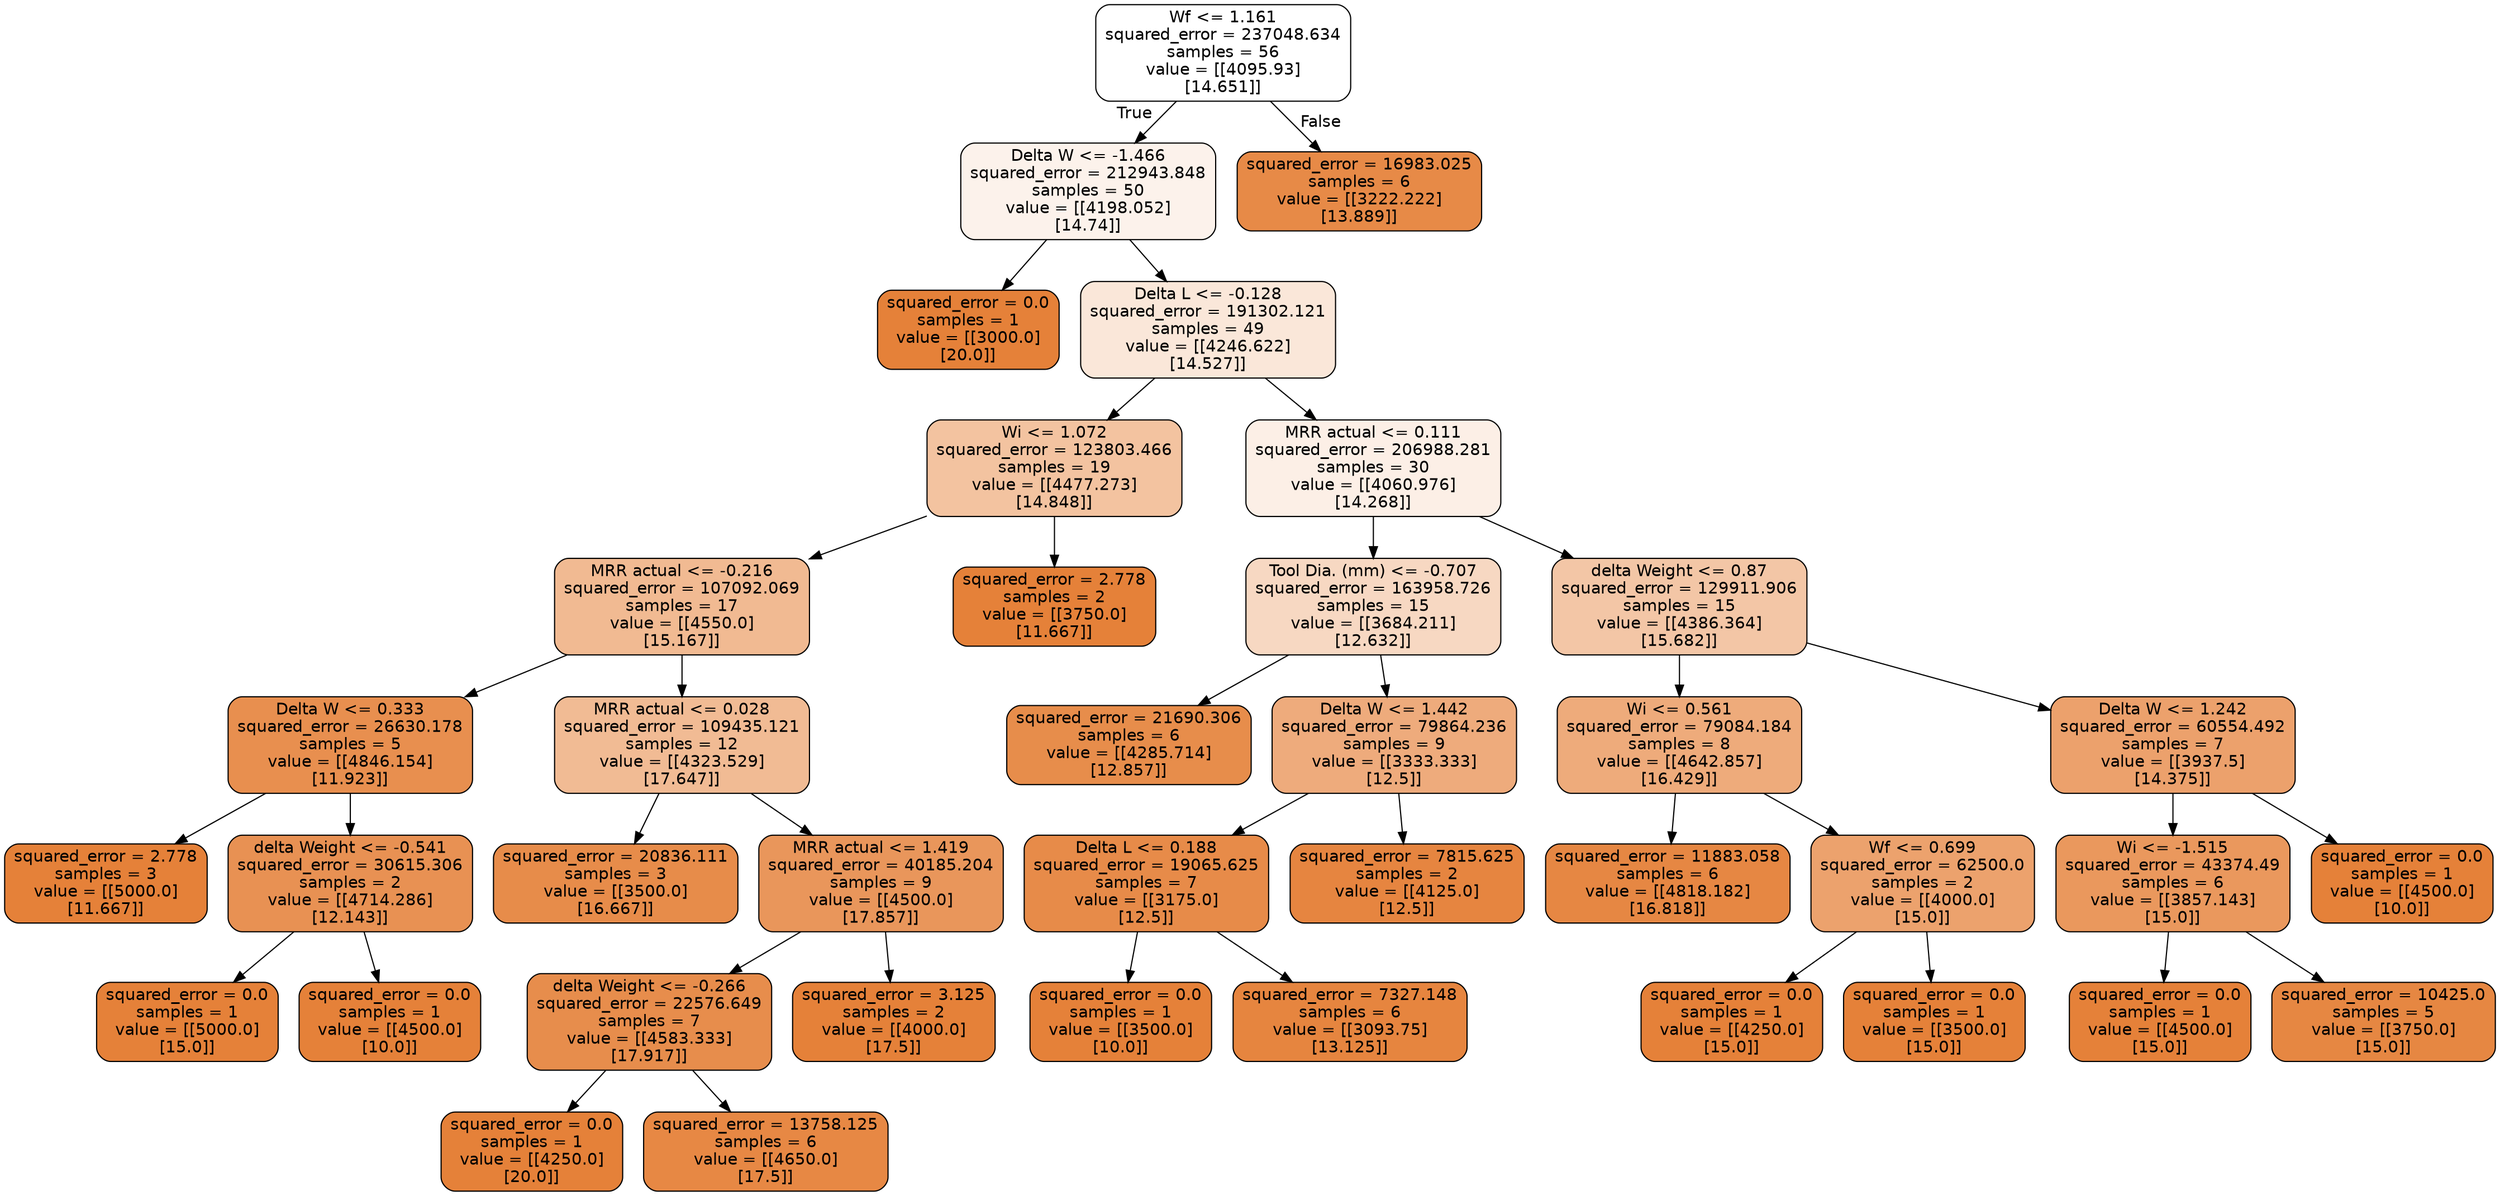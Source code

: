 digraph Tree {
node [shape=box, style="filled, rounded", color="black", fontname="helvetica"] ;
edge [fontname="helvetica"] ;
0 [label="Wf <= 1.161\nsquared_error = 237048.634\nsamples = 56\nvalue = [[4095.93]\n[14.651]]", fillcolor="#ffffff"] ;
1 [label="Delta W <= -1.466\nsquared_error = 212943.848\nsamples = 50\nvalue = [[4198.052]\n[14.74]]", fillcolor="#fcf2eb"] ;
0 -> 1 [labeldistance=2.5, labelangle=45, headlabel="True"] ;
3 [label="squared_error = 0.0\nsamples = 1\nvalue = [[3000.0]\n[20.0]]", fillcolor="#e58139"] ;
1 -> 3 ;
4 [label="Delta L <= -0.128\nsquared_error = 191302.121\nsamples = 49\nvalue = [[4246.622]\n[14.527]]", fillcolor="#fae7d9"] ;
1 -> 4 ;
5 [label="Wi <= 1.072\nsquared_error = 123803.466\nsamples = 19\nvalue = [[4477.273]\n[14.848]]", fillcolor="#f3c3a0"] ;
4 -> 5 ;
13 [label="MRR actual <= -0.216\nsquared_error = 107092.069\nsamples = 17\nvalue = [[4550.0]\n[15.167]]", fillcolor="#f1ba92"] ;
5 -> 13 ;
15 [label="Delta W <= 0.333\nsquared_error = 26630.178\nsamples = 5\nvalue = [[4846.154]\n[11.923]]", fillcolor="#e88f4f"] ;
13 -> 15 ;
35 [label="squared_error = 2.778\nsamples = 3\nvalue = [[5000.0]\n[11.667]]", fillcolor="#e58139"] ;
15 -> 35 ;
36 [label="delta Weight <= -0.541\nsquared_error = 30615.306\nsamples = 2\nvalue = [[4714.286]\n[12.143]]", fillcolor="#e89153"] ;
15 -> 36 ;
37 [label="squared_error = 0.0\nsamples = 1\nvalue = [[5000.0]\n[15.0]]", fillcolor="#e58139"] ;
36 -> 37 ;
38 [label="squared_error = 0.0\nsamples = 1\nvalue = [[4500.0]\n[10.0]]", fillcolor="#e58139"] ;
36 -> 38 ;
16 [label="MRR actual <= 0.028\nsquared_error = 109435.121\nsamples = 12\nvalue = [[4323.529]\n[17.647]]", fillcolor="#f1bb94"] ;
13 -> 16 ;
17 [label="squared_error = 20836.111\nsamples = 3\nvalue = [[3500.0]\n[16.667]]", fillcolor="#e78c4a"] ;
16 -> 17 ;
18 [label="MRR actual <= 1.419\nsquared_error = 40185.204\nsamples = 9\nvalue = [[4500.0]\n[17.857]]", fillcolor="#e9965b"] ;
16 -> 18 ;
23 [label="delta Weight <= -0.266\nsquared_error = 22576.649\nsamples = 7\nvalue = [[4583.333]\n[17.917]]", fillcolor="#e78d4c"] ;
18 -> 23 ;
31 [label="squared_error = 0.0\nsamples = 1\nvalue = [[4250.0]\n[20.0]]", fillcolor="#e58139"] ;
23 -> 31 ;
32 [label="squared_error = 13758.125\nsamples = 6\nvalue = [[4650.0]\n[17.5]]", fillcolor="#e78844"] ;
23 -> 32 ;
24 [label="squared_error = 3.125\nsamples = 2\nvalue = [[4000.0]\n[17.5]]", fillcolor="#e58139"] ;
18 -> 24 ;
14 [label="squared_error = 2.778\nsamples = 2\nvalue = [[3750.0]\n[11.667]]", fillcolor="#e58139"] ;
5 -> 14 ;
6 [label="MRR actual <= 0.111\nsquared_error = 206988.281\nsamples = 30\nvalue = [[4060.976]\n[14.268]]", fillcolor="#fcefe6"] ;
4 -> 6 ;
7 [label="Tool Dia. (mm) <= -0.707\nsquared_error = 163958.726\nsamples = 15\nvalue = [[3684.211]\n[12.632]]", fillcolor="#f7d8c2"] ;
6 -> 7 ;
9 [label="squared_error = 21690.306\nsamples = 6\nvalue = [[4285.714]\n[12.857]]", fillcolor="#e78d4b"] ;
7 -> 9 ;
10 [label="Delta W <= 1.442\nsquared_error = 79864.236\nsamples = 9\nvalue = [[3333.333]\n[12.5]]", fillcolor="#eeab7c"] ;
7 -> 10 ;
21 [label="Delta L <= 0.188\nsquared_error = 19065.625\nsamples = 7\nvalue = [[3175.0]\n[12.5]]", fillcolor="#e78b49"] ;
10 -> 21 ;
33 [label="squared_error = 0.0\nsamples = 1\nvalue = [[3500.0]\n[10.0]]", fillcolor="#e58139"] ;
21 -> 33 ;
34 [label="squared_error = 7327.148\nsamples = 6\nvalue = [[3093.75]\n[13.125]]", fillcolor="#e6853f"] ;
21 -> 34 ;
22 [label="squared_error = 7815.625\nsamples = 2\nvalue = [[4125.0]\n[12.5]]", fillcolor="#e68540"] ;
10 -> 22 ;
8 [label="delta Weight <= 0.87\nsquared_error = 129911.906\nsamples = 15\nvalue = [[4386.364]\n[15.682]]", fillcolor="#f3c6a6"] ;
6 -> 8 ;
11 [label="Wi <= 0.561\nsquared_error = 79084.184\nsamples = 8\nvalue = [[4642.857]\n[16.429]]", fillcolor="#eeab7b"] ;
8 -> 11 ;
19 [label="squared_error = 11883.058\nsamples = 6\nvalue = [[4818.182]\n[16.818]]", fillcolor="#e68743"] ;
11 -> 19 ;
20 [label="Wf <= 0.699\nsquared_error = 62500.0\nsamples = 2\nvalue = [[4000.0]\n[15.0]]", fillcolor="#eca26d"] ;
11 -> 20 ;
25 [label="squared_error = 0.0\nsamples = 1\nvalue = [[4250.0]\n[15.0]]", fillcolor="#e58139"] ;
20 -> 25 ;
26 [label="squared_error = 0.0\nsamples = 1\nvalue = [[3500.0]\n[15.0]]", fillcolor="#e58139"] ;
20 -> 26 ;
12 [label="Delta W <= 1.242\nsquared_error = 60554.492\nsamples = 7\nvalue = [[3937.5]\n[14.375]]", fillcolor="#eca16c"] ;
8 -> 12 ;
27 [label="Wi <= -1.515\nsquared_error = 43374.49\nsamples = 6\nvalue = [[3857.143]\n[15.0]]", fillcolor="#ea985d"] ;
12 -> 27 ;
29 [label="squared_error = 0.0\nsamples = 1\nvalue = [[4500.0]\n[15.0]]", fillcolor="#e58139"] ;
27 -> 29 ;
30 [label="squared_error = 10425.0\nsamples = 5\nvalue = [[3750.0]\n[15.0]]", fillcolor="#e68742"] ;
27 -> 30 ;
28 [label="squared_error = 0.0\nsamples = 1\nvalue = [[4500.0]\n[10.0]]", fillcolor="#e58139"] ;
12 -> 28 ;
2 [label="squared_error = 16983.025\nsamples = 6\nvalue = [[3222.222]\n[13.889]]", fillcolor="#e78a47"] ;
0 -> 2 [labeldistance=2.5, labelangle=-45, headlabel="False"] ;
}